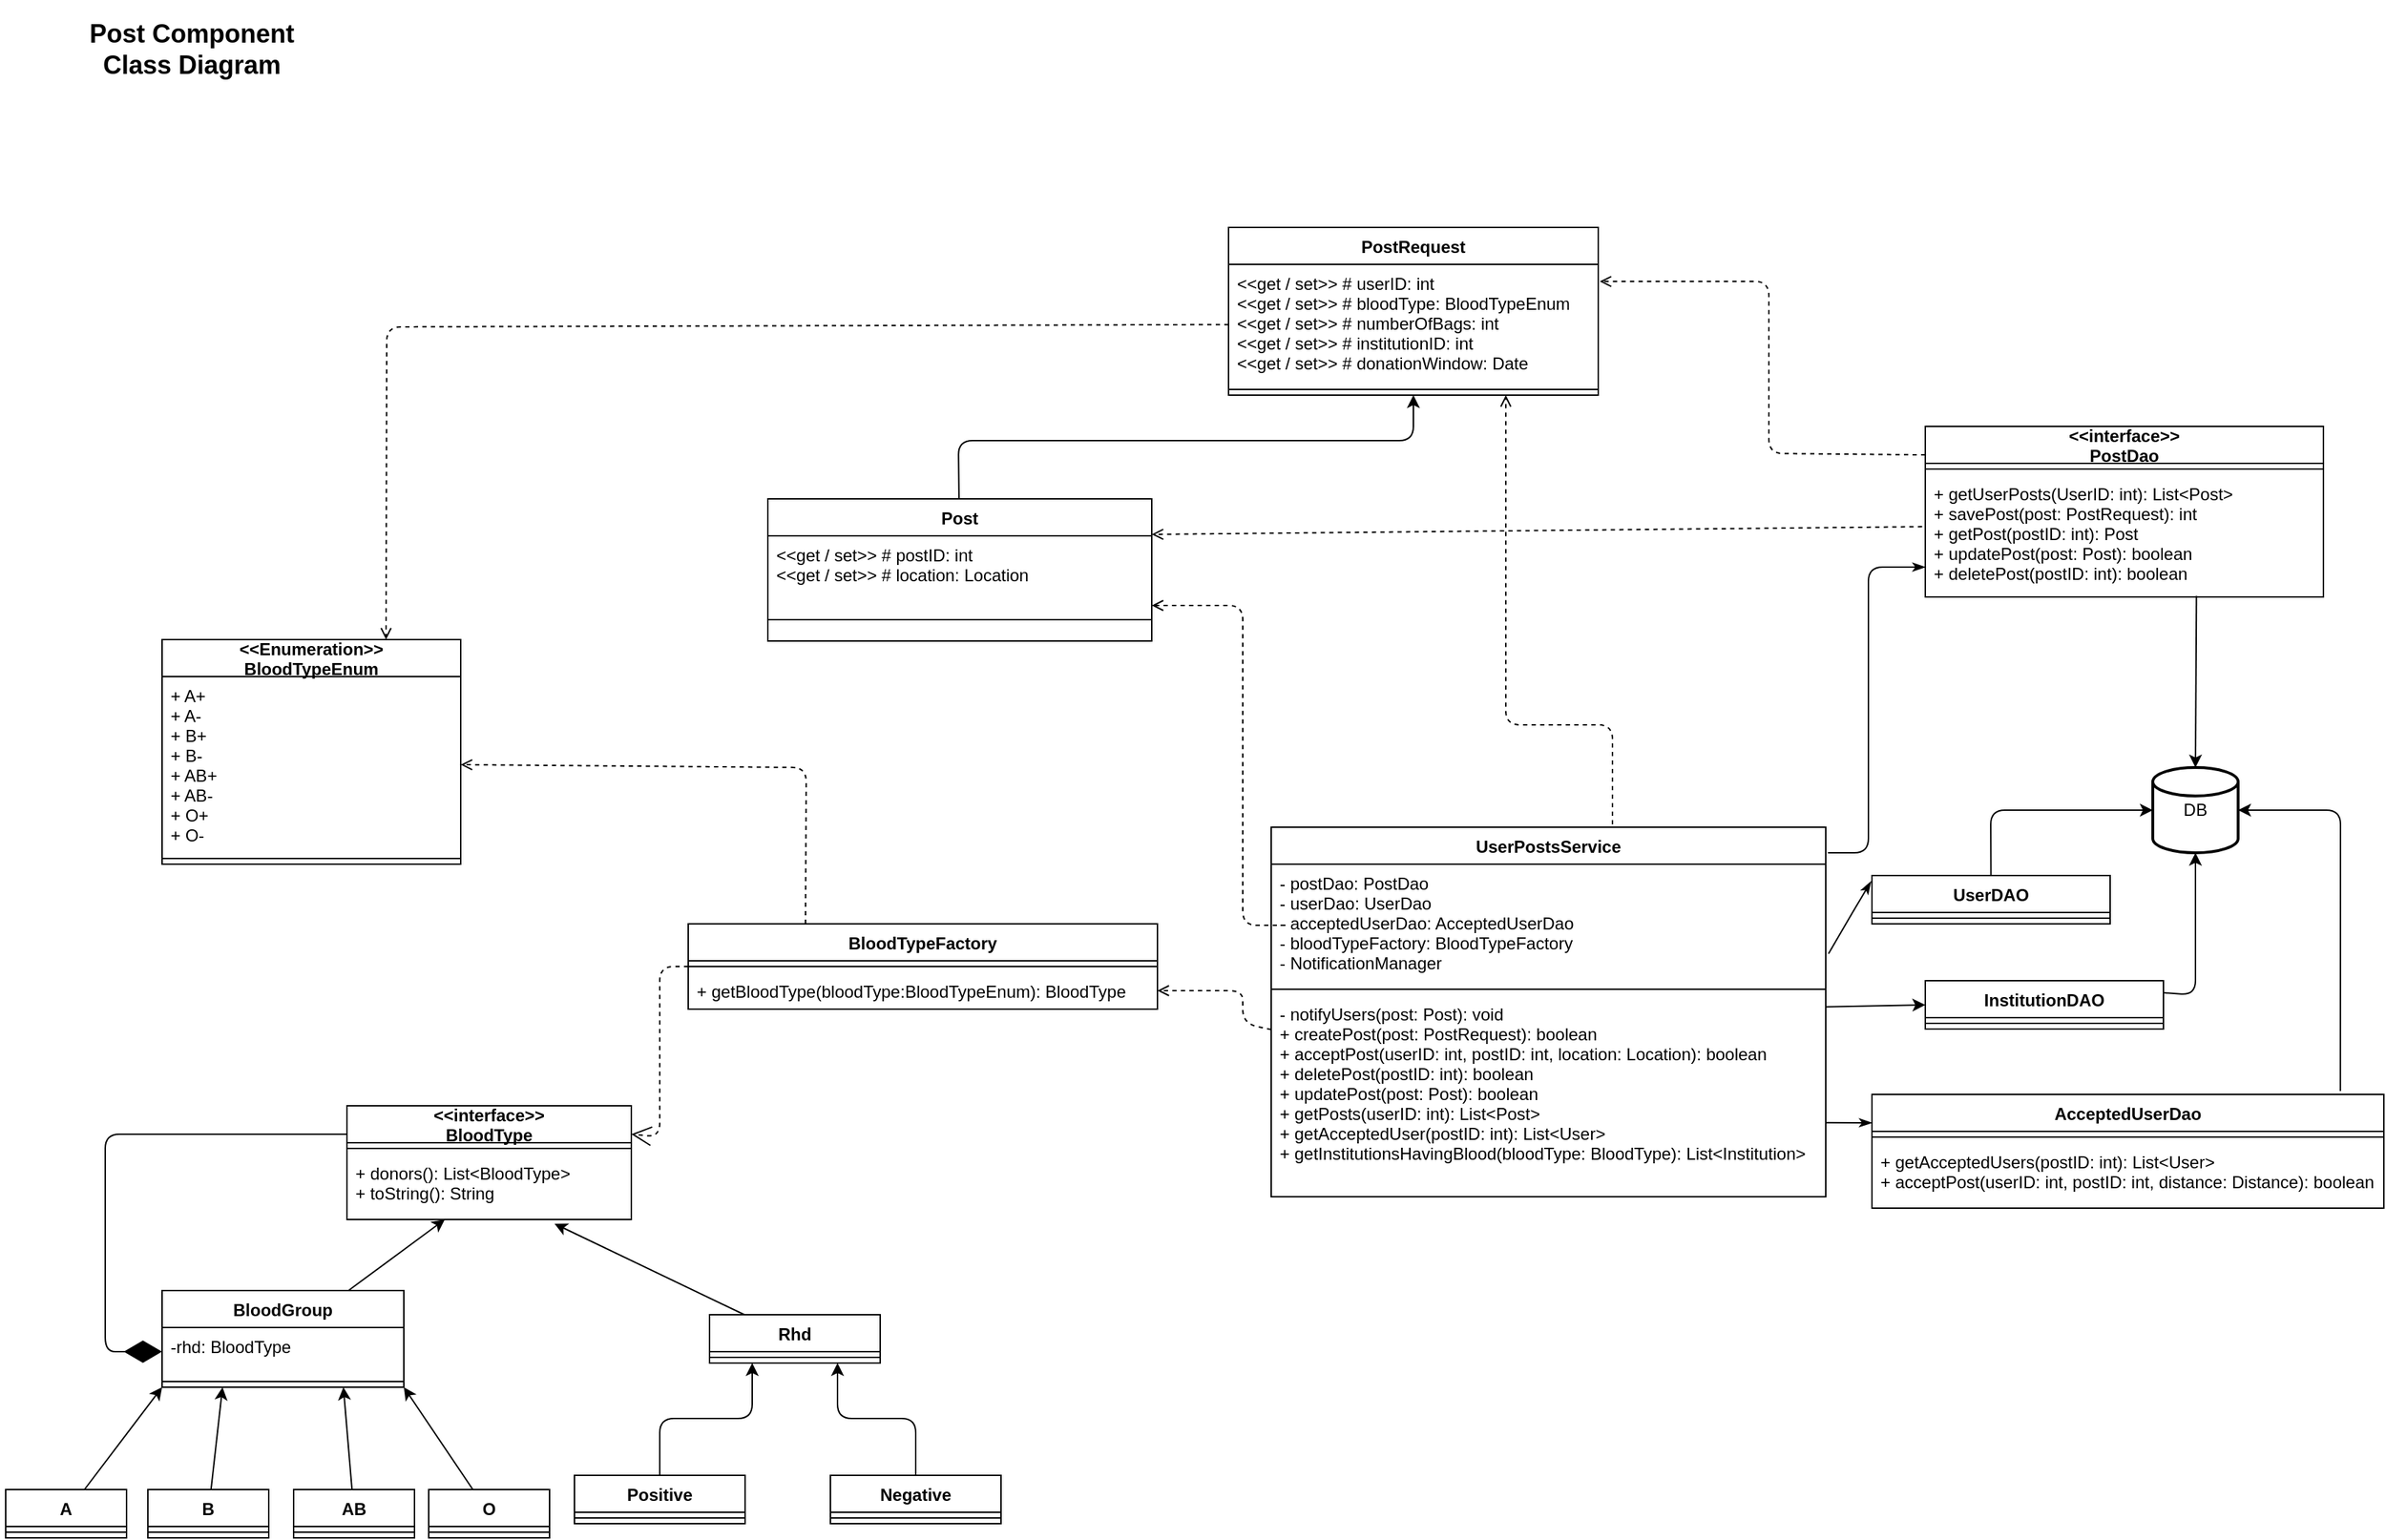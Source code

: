 <mxfile version="20.5.2" type="device" pages="4"><diagram id="YzshZKkdPJh5mOU0GniY" name="class diagram"><mxGraphModel dx="6325" dy="1323" grid="1" gridSize="10" guides="1" tooltips="1" connect="1" arrows="1" fold="1" page="1" pageScale="1" pageWidth="1800" pageHeight="1200" math="0" shadow="0"><root><mxCell id="0"/><mxCell id="1" parent="0"/><mxCell id="4P4HIAVMR26VgPGGSSPR-48" style="edgeStyle=none;html=1;entryX=0.5;entryY=1;entryDx=0;entryDy=0;" parent="1" source="6" target="VTbmJUqkrU6ptIAUEQOq-47" edge="1"><mxGeometry relative="1" as="geometry"><Array as="points"><mxPoint x="-2866" y="340"/><mxPoint x="-2546" y="340"/></Array></mxGeometry></mxCell><mxCell id="6" value="Post" style="swimlane;fontStyle=1;align=center;verticalAlign=top;childLayout=stackLayout;horizontal=1;startSize=26;horizontalStack=0;resizeParent=1;resizeParentMax=0;resizeLast=0;collapsible=1;marginBottom=0;" parent="1" vertex="1"><mxGeometry x="-3000" y="381" width="270" height="100" as="geometry"/></mxCell><mxCell id="7" value="&lt;&lt;get / set&gt;&gt; # postID: int&#10;&lt;&lt;get / set&gt;&gt; # location: Location" style="text;strokeColor=none;fillColor=none;align=left;verticalAlign=top;spacingLeft=4;spacingRight=4;overflow=hidden;rotatable=0;points=[[0,0.5],[1,0.5]];portConstraint=eastwest;" parent="6" vertex="1"><mxGeometry y="26" width="270" height="44" as="geometry"/></mxCell><mxCell id="8" value="" style="line;strokeWidth=1;fillColor=none;align=left;verticalAlign=middle;spacingTop=-1;spacingLeft=3;spacingRight=3;rotatable=0;labelPosition=right;points=[];portConstraint=eastwest;" parent="6" vertex="1"><mxGeometry y="70" width="270" height="30" as="geometry"/></mxCell><mxCell id="_RkXniNe7Spthp0SDrNS-48" style="edgeStyle=none;html=1;endArrow=classicThin;endFill=1;exitX=1.004;exitY=0.069;exitDx=0;exitDy=0;exitPerimeter=0;" parent="1" source="14" edge="1"><mxGeometry relative="1" as="geometry"><mxPoint x="-2336" y="660" as="sourcePoint"/><Array as="points"><mxPoint x="-2226" y="630"/><mxPoint x="-2226" y="429"/></Array><mxPoint x="-2186" y="429" as="targetPoint"/></mxGeometry></mxCell><mxCell id="_RkXniNe7Spthp0SDrNS-49" style="edgeStyle=none;html=1;entryX=0;entryY=0.25;entryDx=0;entryDy=0;endArrow=classicThin;endFill=1;exitX=1;exitY=0.633;exitDx=0;exitDy=0;exitPerimeter=0;" parent="1" source="17" target="T8G7mFQ1rLpnsy5CSZ3P-46" edge="1"><mxGeometry relative="1" as="geometry"/></mxCell><mxCell id="_RkXniNe7Spthp0SDrNS-53" style="edgeStyle=none;html=1;dashed=1;endArrow=open;endFill=0;entryX=0.75;entryY=1;entryDx=0;entryDy=0;" parent="1" target="VTbmJUqkrU6ptIAUEQOq-47" edge="1"><mxGeometry relative="1" as="geometry"><mxPoint x="-2426" y="460" as="targetPoint"/><mxPoint x="-2406" y="610" as="sourcePoint"/><Array as="points"><mxPoint x="-2406" y="540"/><mxPoint x="-2481" y="540"/></Array></mxGeometry></mxCell><mxCell id="5zEfR0Y2BdsrC9ofQ9wB-52" style="edgeStyle=none;html=1;entryX=0;entryY=0.5;entryDx=0;entryDy=0;" parent="1" source="14" target="5zEfR0Y2BdsrC9ofQ9wB-50" edge="1"><mxGeometry relative="1" as="geometry"/></mxCell><mxCell id="14" value="UserPostsService" style="swimlane;fontStyle=1;align=center;verticalAlign=top;childLayout=stackLayout;horizontal=1;startSize=26;horizontalStack=0;resizeParent=1;resizeParentMax=0;resizeLast=0;collapsible=1;marginBottom=0;" parent="1" vertex="1"><mxGeometry x="-2646" y="612" width="390" height="260" as="geometry"/></mxCell><mxCell id="15" value="- postDao: PostDao&#10;- userDao: UserDao&#10;- acceptedUserDao: AcceptedUserDao&#10;- bloodTypeFactory: BloodTypeFactory&#10;- NotificationManager" style="text;strokeColor=none;fillColor=none;align=left;verticalAlign=top;spacingLeft=4;spacingRight=4;overflow=hidden;rotatable=0;points=[[0,0.5],[1,0.5]];portConstraint=eastwest;" parent="14" vertex="1"><mxGeometry y="26" width="390" height="84" as="geometry"/></mxCell><mxCell id="16" value="" style="line;strokeWidth=1;fillColor=none;align=left;verticalAlign=middle;spacingTop=-1;spacingLeft=3;spacingRight=3;rotatable=0;labelPosition=right;points=[];portConstraint=eastwest;" parent="14" vertex="1"><mxGeometry y="110" width="390" height="8" as="geometry"/></mxCell><mxCell id="17" value="- notifyUsers(post: Post): void&#10;+ createPost(post: PostRequest): boolean&#10;+ acceptPost(userID: int, postID: int, location: Location): boolean&#10;+ deletePost(postID: int): boolean&#10;+ updatePost(post: Post): boolean&#10;+ getPosts(userID: int): List&lt;Post&gt;&#10;+ getAcceptedUser(postID: int): List&lt;User&gt;&#10;+ getInstitutionsHavingBlood(bloodType: BloodType): List&lt;Institution&gt;" style="text;strokeColor=none;fillColor=none;align=left;verticalAlign=top;spacingLeft=4;spacingRight=4;overflow=hidden;rotatable=0;points=[[0,0.5],[1,0.5]];portConstraint=eastwest;" parent="14" vertex="1"><mxGeometry y="118" width="390" height="142" as="geometry"/></mxCell><mxCell id="_RkXniNe7Spthp0SDrNS-51" style="edgeStyle=none;html=1;exitX=0;exitY=0.167;exitDx=0;exitDy=0;entryX=1.004;entryY=0.143;entryDx=0;entryDy=0;endArrow=open;endFill=0;dashed=1;exitPerimeter=0;entryPerimeter=0;" parent="1" source="36" target="VTbmJUqkrU6ptIAUEQOq-48" edge="1"><mxGeometry relative="1" as="geometry"><Array as="points"><mxPoint x="-2296" y="349"/><mxPoint x="-2296" y="228"/></Array></mxGeometry></mxCell><mxCell id="36" value="&lt;&lt;interface&gt;&gt;&#10;PostDao" style="swimlane;fontStyle=1;align=center;verticalAlign=middle;childLayout=stackLayout;horizontal=1;startSize=26;horizontalStack=0;resizeParent=1;resizeParentMax=0;resizeLast=0;collapsible=1;marginBottom=0;" parent="1" vertex="1"><mxGeometry x="-2186" y="330" width="280" height="120" as="geometry"/></mxCell><mxCell id="38" value="" style="line;strokeWidth=1;fillColor=none;align=left;verticalAlign=middle;spacingTop=-1;spacingLeft=3;spacingRight=3;rotatable=0;labelPosition=right;points=[];portConstraint=eastwest;" parent="36" vertex="1"><mxGeometry y="26" width="280" height="8" as="geometry"/></mxCell><mxCell id="39" value="+ getUserPosts(UserID: int): List&lt;Post&gt;&#10;+ savePost(post: PostRequest): int&#10;+ getPost(postID: int): Post&#10;+ updatePost(post: Post): boolean&#10;+ deletePost(postID: int): boolean" style="text;strokeColor=none;fillColor=none;align=left;verticalAlign=top;spacingLeft=4;spacingRight=4;overflow=hidden;rotatable=0;points=[[0,0.5],[1,0.5]];portConstraint=eastwest;" parent="36" vertex="1"><mxGeometry y="34" width="280" height="86" as="geometry"/></mxCell><mxCell id="5zEfR0Y2BdsrC9ofQ9wB-47" style="edgeStyle=none;html=1;entryX=0;entryY=0.5;entryDx=0;entryDy=0;entryPerimeter=0;" parent="1" source="40" target="5zEfR0Y2BdsrC9ofQ9wB-46" edge="1"><mxGeometry relative="1" as="geometry"><Array as="points"><mxPoint x="-2140" y="600"/></Array></mxGeometry></mxCell><mxCell id="40" value="UserDAO" style="swimlane;fontStyle=1;align=center;verticalAlign=top;childLayout=stackLayout;horizontal=1;startSize=26;horizontalStack=0;resizeParent=1;resizeParentMax=0;resizeLast=0;collapsible=1;marginBottom=0;" parent="1" vertex="1"><mxGeometry x="-2223.5" y="646" width="167.5" height="34" as="geometry"/></mxCell><mxCell id="42" value="" style="line;strokeWidth=1;fillColor=none;align=left;verticalAlign=middle;spacingTop=-1;spacingLeft=3;spacingRight=3;rotatable=0;labelPosition=right;points=[];portConstraint=eastwest;" parent="40" vertex="1"><mxGeometry y="26" width="167.5" height="8" as="geometry"/></mxCell><mxCell id="4P4HIAVMR26VgPGGSSPR-78" style="edgeStyle=none;html=1;" parent="1" source="44" target="4P4HIAVMR26VgPGGSSPR-85" edge="1"><mxGeometry relative="1" as="geometry"><mxPoint x="-3267.56" y="900.004" as="targetPoint"/></mxGeometry></mxCell><mxCell id="44" value="BloodGroup" style="swimlane;fontStyle=1;align=center;verticalAlign=top;childLayout=stackLayout;horizontal=1;startSize=26;horizontalStack=0;resizeParent=1;resizeParentMax=0;resizeLast=0;collapsible=1;marginBottom=0;" parent="1" vertex="1"><mxGeometry x="-3426" y="938" width="170" height="68" as="geometry"/></mxCell><mxCell id="45" value="-rhd: BloodType" style="text;strokeColor=none;fillColor=none;align=left;verticalAlign=top;spacingLeft=4;spacingRight=4;overflow=hidden;rotatable=0;points=[[0,0.5],[1,0.5]];portConstraint=eastwest;" parent="44" vertex="1"><mxGeometry y="26" width="170" height="34" as="geometry"/></mxCell><mxCell id="46" value="" style="line;strokeWidth=1;fillColor=none;align=left;verticalAlign=middle;spacingTop=-1;spacingLeft=3;spacingRight=3;rotatable=0;labelPosition=right;points=[];portConstraint=eastwest;" parent="44" vertex="1"><mxGeometry y="60" width="170" height="8" as="geometry"/></mxCell><mxCell id="VTbmJUqkrU6ptIAUEQOq-47" value="PostRequest" style="swimlane;fontStyle=1;align=center;verticalAlign=top;childLayout=stackLayout;horizontal=1;startSize=26;horizontalStack=0;resizeParent=1;resizeParentMax=0;resizeLast=0;collapsible=1;marginBottom=0;" parent="1" vertex="1"><mxGeometry x="-2676" y="190" width="260" height="118" as="geometry"/></mxCell><mxCell id="VTbmJUqkrU6ptIAUEQOq-48" value="&lt;&lt;get / set&gt;&gt; # userID: int&#10;&lt;&lt;get / set&gt;&gt; # bloodType: BloodTypeEnum&#10;&lt;&lt;get / set&gt;&gt; # numberOfBags: int&#10;&lt;&lt;get / set&gt;&gt; # institutionID: int&#10;&lt;&lt;get / set&gt;&gt; # donationWindow: Date" style="text;strokeColor=none;fillColor=none;align=left;verticalAlign=top;spacingLeft=4;spacingRight=4;overflow=hidden;rotatable=0;points=[[0,0.5],[1,0.5]];portConstraint=eastwest;" parent="VTbmJUqkrU6ptIAUEQOq-47" vertex="1"><mxGeometry y="26" width="260" height="84" as="geometry"/></mxCell><mxCell id="VTbmJUqkrU6ptIAUEQOq-49" value="" style="line;strokeWidth=1;fillColor=none;align=left;verticalAlign=middle;spacingTop=-1;spacingLeft=3;spacingRight=3;rotatable=0;labelPosition=right;points=[];portConstraint=eastwest;" parent="VTbmJUqkrU6ptIAUEQOq-47" vertex="1"><mxGeometry y="110" width="260" height="8" as="geometry"/></mxCell><mxCell id="4P4HIAVMR26VgPGGSSPR-79" style="edgeStyle=none;html=1;entryX=0.73;entryY=1.065;entryDx=0;entryDy=0;entryPerimeter=0;" parent="1" source="4P4HIAVMR26VgPGGSSPR-49" target="4P4HIAVMR26VgPGGSSPR-85" edge="1"><mxGeometry relative="1" as="geometry"><mxPoint x="-3150.52" y="898.99" as="targetPoint"/></mxGeometry></mxCell><mxCell id="4P4HIAVMR26VgPGGSSPR-49" value="Rhd" style="swimlane;fontStyle=1;align=center;verticalAlign=top;childLayout=stackLayout;horizontal=1;startSize=26;horizontalStack=0;resizeParent=1;resizeParentMax=0;resizeLast=0;collapsible=1;marginBottom=0;" parent="1" vertex="1"><mxGeometry x="-3041" y="955" width="120" height="34" as="geometry"/></mxCell><mxCell id="4P4HIAVMR26VgPGGSSPR-51" value="" style="line;strokeWidth=1;fillColor=none;align=left;verticalAlign=middle;spacingTop=-1;spacingLeft=3;spacingRight=3;rotatable=0;labelPosition=right;points=[];portConstraint=eastwest;" parent="4P4HIAVMR26VgPGGSSPR-49" vertex="1"><mxGeometry y="26" width="120" height="8" as="geometry"/></mxCell><mxCell id="4P4HIAVMR26VgPGGSSPR-73" style="edgeStyle=none;html=1;entryX=0;entryY=1;entryDx=0;entryDy=0;" parent="1" source="4P4HIAVMR26VgPGGSSPR-57" target="44" edge="1"><mxGeometry relative="1" as="geometry"/></mxCell><mxCell id="4P4HIAVMR26VgPGGSSPR-57" value="A" style="swimlane;fontStyle=1;align=center;verticalAlign=top;childLayout=stackLayout;horizontal=1;startSize=26;horizontalStack=0;resizeParent=1;resizeParentMax=0;resizeLast=0;collapsible=1;marginBottom=0;" parent="1" vertex="1"><mxGeometry x="-3536" y="1078" width="85" height="34" as="geometry"/></mxCell><mxCell id="4P4HIAVMR26VgPGGSSPR-59" value="" style="line;strokeWidth=1;fillColor=none;align=left;verticalAlign=middle;spacingTop=-1;spacingLeft=3;spacingRight=3;rotatable=0;labelPosition=right;points=[];portConstraint=eastwest;" parent="4P4HIAVMR26VgPGGSSPR-57" vertex="1"><mxGeometry y="26" width="85" height="8" as="geometry"/></mxCell><mxCell id="4P4HIAVMR26VgPGGSSPR-74" style="edgeStyle=none;html=1;entryX=0.25;entryY=1;entryDx=0;entryDy=0;" parent="1" source="4P4HIAVMR26VgPGGSSPR-61" target="44" edge="1"><mxGeometry relative="1" as="geometry"/></mxCell><mxCell id="4P4HIAVMR26VgPGGSSPR-61" value="B" style="swimlane;fontStyle=1;align=center;verticalAlign=top;childLayout=stackLayout;horizontal=1;startSize=26;horizontalStack=0;resizeParent=1;resizeParentMax=0;resizeLast=0;collapsible=1;marginBottom=0;" parent="1" vertex="1"><mxGeometry x="-3436" y="1078" width="85" height="34" as="geometry"/></mxCell><mxCell id="4P4HIAVMR26VgPGGSSPR-62" value="" style="line;strokeWidth=1;fillColor=none;align=left;verticalAlign=middle;spacingTop=-1;spacingLeft=3;spacingRight=3;rotatable=0;labelPosition=right;points=[];portConstraint=eastwest;" parent="4P4HIAVMR26VgPGGSSPR-61" vertex="1"><mxGeometry y="26" width="85" height="8" as="geometry"/></mxCell><mxCell id="4P4HIAVMR26VgPGGSSPR-75" style="edgeStyle=none;html=1;entryX=0.75;entryY=1;entryDx=0;entryDy=0;" parent="1" source="4P4HIAVMR26VgPGGSSPR-63" target="44" edge="1"><mxGeometry relative="1" as="geometry"/></mxCell><mxCell id="4P4HIAVMR26VgPGGSSPR-63" value="AB" style="swimlane;fontStyle=1;align=center;verticalAlign=top;childLayout=stackLayout;horizontal=1;startSize=26;horizontalStack=0;resizeParent=1;resizeParentMax=0;resizeLast=0;collapsible=1;marginBottom=0;" parent="1" vertex="1"><mxGeometry x="-3333.5" y="1078" width="85" height="34" as="geometry"/></mxCell><mxCell id="4P4HIAVMR26VgPGGSSPR-64" value="" style="line;strokeWidth=1;fillColor=none;align=left;verticalAlign=middle;spacingTop=-1;spacingLeft=3;spacingRight=3;rotatable=0;labelPosition=right;points=[];portConstraint=eastwest;" parent="4P4HIAVMR26VgPGGSSPR-63" vertex="1"><mxGeometry y="26" width="85" height="8" as="geometry"/></mxCell><mxCell id="4P4HIAVMR26VgPGGSSPR-76" style="edgeStyle=none;html=1;entryX=1;entryY=1;entryDx=0;entryDy=0;" parent="1" source="4P4HIAVMR26VgPGGSSPR-65" target="44" edge="1"><mxGeometry relative="1" as="geometry"/></mxCell><mxCell id="4P4HIAVMR26VgPGGSSPR-65" value="O" style="swimlane;fontStyle=1;align=center;verticalAlign=top;childLayout=stackLayout;horizontal=1;startSize=26;horizontalStack=0;resizeParent=1;resizeParentMax=0;resizeLast=0;collapsible=1;marginBottom=0;" parent="1" vertex="1"><mxGeometry x="-3238.5" y="1078" width="85" height="34" as="geometry"/></mxCell><mxCell id="4P4HIAVMR26VgPGGSSPR-66" value="" style="line;strokeWidth=1;fillColor=none;align=left;verticalAlign=middle;spacingTop=-1;spacingLeft=3;spacingRight=3;rotatable=0;labelPosition=right;points=[];portConstraint=eastwest;" parent="4P4HIAVMR26VgPGGSSPR-65" vertex="1"><mxGeometry y="26" width="85" height="8" as="geometry"/></mxCell><mxCell id="4P4HIAVMR26VgPGGSSPR-71" style="edgeStyle=none;html=1;entryX=0.25;entryY=1;entryDx=0;entryDy=0;" parent="1" source="4P4HIAVMR26VgPGGSSPR-67" target="4P4HIAVMR26VgPGGSSPR-49" edge="1"><mxGeometry relative="1" as="geometry"><Array as="points"><mxPoint x="-3076" y="1028"/><mxPoint x="-3011" y="1028"/></Array></mxGeometry></mxCell><mxCell id="4P4HIAVMR26VgPGGSSPR-67" value="Positive" style="swimlane;fontStyle=1;align=center;verticalAlign=top;childLayout=stackLayout;horizontal=1;startSize=26;horizontalStack=0;resizeParent=1;resizeParentMax=0;resizeLast=0;collapsible=1;marginBottom=0;" parent="1" vertex="1"><mxGeometry x="-3136" y="1068" width="120" height="34" as="geometry"/></mxCell><mxCell id="4P4HIAVMR26VgPGGSSPR-68" value="" style="line;strokeWidth=1;fillColor=none;align=left;verticalAlign=middle;spacingTop=-1;spacingLeft=3;spacingRight=3;rotatable=0;labelPosition=right;points=[];portConstraint=eastwest;" parent="4P4HIAVMR26VgPGGSSPR-67" vertex="1"><mxGeometry y="26" width="120" height="8" as="geometry"/></mxCell><mxCell id="4P4HIAVMR26VgPGGSSPR-72" style="edgeStyle=none;html=1;entryX=0.75;entryY=1;entryDx=0;entryDy=0;" parent="1" source="4P4HIAVMR26VgPGGSSPR-69" target="4P4HIAVMR26VgPGGSSPR-49" edge="1"><mxGeometry relative="1" as="geometry"><Array as="points"><mxPoint x="-2896" y="1028"/><mxPoint x="-2951" y="1028"/></Array></mxGeometry></mxCell><mxCell id="4P4HIAVMR26VgPGGSSPR-69" value="Negative" style="swimlane;fontStyle=1;align=center;verticalAlign=top;childLayout=stackLayout;horizontal=1;startSize=26;horizontalStack=0;resizeParent=1;resizeParentMax=0;resizeLast=0;collapsible=1;marginBottom=0;" parent="1" vertex="1"><mxGeometry x="-2956" y="1068" width="120" height="34" as="geometry"/></mxCell><mxCell id="4P4HIAVMR26VgPGGSSPR-70" value="" style="line;strokeWidth=1;fillColor=none;align=left;verticalAlign=middle;spacingTop=-1;spacingLeft=3;spacingRight=3;rotatable=0;labelPosition=right;points=[];portConstraint=eastwest;" parent="4P4HIAVMR26VgPGGSSPR-69" vertex="1"><mxGeometry y="26" width="120" height="8" as="geometry"/></mxCell><mxCell id="4P4HIAVMR26VgPGGSSPR-82" value="&lt;&lt;interface&gt;&gt;&#10;BloodType" style="swimlane;fontStyle=1;align=center;verticalAlign=middle;childLayout=stackLayout;horizontal=1;startSize=26;horizontalStack=0;resizeParent=1;resizeParentMax=0;resizeLast=0;collapsible=1;marginBottom=0;" parent="1" vertex="1"><mxGeometry x="-3296" y="808" width="200" height="80" as="geometry"/></mxCell><mxCell id="4P4HIAVMR26VgPGGSSPR-84" value="" style="line;strokeWidth=1;fillColor=none;align=left;verticalAlign=middle;spacingTop=-1;spacingLeft=3;spacingRight=3;rotatable=0;labelPosition=right;points=[];portConstraint=eastwest;" parent="4P4HIAVMR26VgPGGSSPR-82" vertex="1"><mxGeometry y="26" width="200" height="8" as="geometry"/></mxCell><mxCell id="4P4HIAVMR26VgPGGSSPR-85" value="+ donors(): List&lt;BloodType&gt;&#10;+ toString(): String" style="text;strokeColor=none;fillColor=none;align=left;verticalAlign=top;spacingLeft=4;spacingRight=4;overflow=hidden;rotatable=0;points=[[0,0.5],[1,0.5]];portConstraint=eastwest;" parent="4P4HIAVMR26VgPGGSSPR-82" vertex="1"><mxGeometry y="34" width="200" height="46" as="geometry"/></mxCell><mxCell id="4P4HIAVMR26VgPGGSSPR-86" value="" style="endArrow=diamondThin;endFill=1;endSize=24;html=1;exitX=0;exitY=0.25;exitDx=0;exitDy=0;entryX=0;entryY=0.5;entryDx=0;entryDy=0;" parent="1" source="4P4HIAVMR26VgPGGSSPR-82" target="45" edge="1"><mxGeometry width="160" relative="1" as="geometry"><mxPoint x="-3646" y="978" as="sourcePoint"/><mxPoint x="-3486" y="978" as="targetPoint"/><Array as="points"><mxPoint x="-3466" y="828"/><mxPoint x="-3466" y="981"/></Array></mxGeometry></mxCell><mxCell id="_RkXniNe7Spthp0SDrNS-59" style="edgeStyle=none;html=1;exitX=0.25;exitY=0;exitDx=0;exitDy=0;entryX=1;entryY=0.5;entryDx=0;entryDy=0;dashed=1;endArrow=open;endFill=0;" parent="1" source="4P4HIAVMR26VgPGGSSPR-87" target="4P4HIAVMR26VgPGGSSPR-93" edge="1"><mxGeometry relative="1" as="geometry"><Array as="points"><mxPoint x="-2973" y="570"/></Array></mxGeometry></mxCell><mxCell id="4P4HIAVMR26VgPGGSSPR-87" value="BloodTypeFactory&#10;" style="swimlane;fontStyle=1;align=center;verticalAlign=top;childLayout=stackLayout;horizontal=1;startSize=26;horizontalStack=0;resizeParent=1;resizeParentMax=0;resizeLast=0;collapsible=1;marginBottom=0;" parent="1" vertex="1"><mxGeometry x="-3056" y="680" width="330" height="60" as="geometry"/></mxCell><mxCell id="4P4HIAVMR26VgPGGSSPR-89" value="" style="line;strokeWidth=1;fillColor=none;align=left;verticalAlign=middle;spacingTop=-1;spacingLeft=3;spacingRight=3;rotatable=0;labelPosition=right;points=[];portConstraint=eastwest;" parent="4P4HIAVMR26VgPGGSSPR-87" vertex="1"><mxGeometry y="26" width="330" height="8" as="geometry"/></mxCell><mxCell id="4P4HIAVMR26VgPGGSSPR-90" value="+ getBloodType(bloodType:BloodTypeEnum): BloodType" style="text;strokeColor=none;fillColor=none;align=left;verticalAlign=top;spacingLeft=4;spacingRight=4;overflow=hidden;rotatable=0;points=[[0,0.5],[1,0.5]];portConstraint=eastwest;" parent="4P4HIAVMR26VgPGGSSPR-87" vertex="1"><mxGeometry y="34" width="330" height="26" as="geometry"/></mxCell><mxCell id="4P4HIAVMR26VgPGGSSPR-92" value="&lt;&lt;Enumeration&gt;&gt;&#10;BloodTypeEnum" style="swimlane;fontStyle=1;align=center;verticalAlign=middle;childLayout=stackLayout;horizontal=1;startSize=26;horizontalStack=0;resizeParent=1;resizeParentMax=0;resizeLast=0;collapsible=1;marginBottom=0;" parent="1" vertex="1"><mxGeometry x="-3426" y="480" width="210" height="158" as="geometry"/></mxCell><mxCell id="4P4HIAVMR26VgPGGSSPR-93" value="+ A+&#10;+ A-&#10;+ B+&#10;+ B-&#10;+ AB+&#10;+ AB-&#10;+ O+&#10;+ O-" style="text;strokeColor=none;fillColor=none;align=left;verticalAlign=top;spacingLeft=4;spacingRight=4;overflow=hidden;rotatable=0;points=[[0,0.5],[1,0.5]];portConstraint=eastwest;" parent="4P4HIAVMR26VgPGGSSPR-92" vertex="1"><mxGeometry y="26" width="210" height="124" as="geometry"/></mxCell><mxCell id="4P4HIAVMR26VgPGGSSPR-94" value="" style="line;strokeWidth=1;fillColor=none;align=left;verticalAlign=middle;spacingTop=-1;spacingLeft=3;spacingRight=3;rotatable=0;labelPosition=right;points=[];portConstraint=eastwest;" parent="4P4HIAVMR26VgPGGSSPR-92" vertex="1"><mxGeometry y="150" width="210" height="8" as="geometry"/></mxCell><mxCell id="4P4HIAVMR26VgPGGSSPR-97" value="" style="endArrow=open;endSize=12;dashed=1;html=1;exitX=0;exitY=0.5;exitDx=0;exitDy=0;entryX=1;entryY=0.25;entryDx=0;entryDy=0;" parent="1" source="4P4HIAVMR26VgPGGSSPR-87" target="4P4HIAVMR26VgPGGSSPR-82" edge="1"><mxGeometry width="160" relative="1" as="geometry"><mxPoint x="-2946" y="780" as="sourcePoint"/><mxPoint x="-3126" y="790" as="targetPoint"/><Array as="points"><mxPoint x="-3076" y="710"/><mxPoint x="-3076" y="830"/></Array></mxGeometry></mxCell><mxCell id="5zEfR0Y2BdsrC9ofQ9wB-48" style="edgeStyle=none;html=1;entryX=1;entryY=0.5;entryDx=0;entryDy=0;entryPerimeter=0;exitX=0.915;exitY=-0.03;exitDx=0;exitDy=0;exitPerimeter=0;" parent="1" source="T8G7mFQ1rLpnsy5CSZ3P-46" target="5zEfR0Y2BdsrC9ofQ9wB-46" edge="1"><mxGeometry relative="1" as="geometry"><Array as="points"><mxPoint x="-1894" y="600"/></Array></mxGeometry></mxCell><mxCell id="T8G7mFQ1rLpnsy5CSZ3P-46" value="AcceptedUserDao" style="swimlane;fontStyle=1;align=center;verticalAlign=top;childLayout=stackLayout;horizontal=1;startSize=26;horizontalStack=0;resizeParent=1;resizeParentMax=0;resizeLast=0;collapsible=1;marginBottom=0;" parent="1" vertex="1"><mxGeometry x="-2223.5" y="800" width="360" height="80" as="geometry"/></mxCell><mxCell id="T8G7mFQ1rLpnsy5CSZ3P-48" value="" style="line;strokeWidth=1;fillColor=none;align=left;verticalAlign=middle;spacingTop=-1;spacingLeft=3;spacingRight=3;rotatable=0;labelPosition=right;points=[];portConstraint=eastwest;" parent="T8G7mFQ1rLpnsy5CSZ3P-46" vertex="1"><mxGeometry y="26" width="360" height="8" as="geometry"/></mxCell><mxCell id="T8G7mFQ1rLpnsy5CSZ3P-49" value="+ getAcceptedUsers(postID: int): List&lt;User&gt;&#10;+ acceptPost(userID: int, postID: int, distance: Distance): boolean" style="text;strokeColor=none;fillColor=none;align=left;verticalAlign=top;spacingLeft=4;spacingRight=4;overflow=hidden;rotatable=0;points=[[0,0.5],[1,0.5]];portConstraint=eastwest;" parent="T8G7mFQ1rLpnsy5CSZ3P-46" vertex="1"><mxGeometry y="34" width="360" height="46" as="geometry"/></mxCell><mxCell id="_RkXniNe7Spthp0SDrNS-47" style="edgeStyle=none;html=1;entryX=-0.004;entryY=0.123;entryDx=0;entryDy=0;endArrow=classicThin;endFill=1;exitX=1.005;exitY=0.75;exitDx=0;exitDy=0;exitPerimeter=0;entryPerimeter=0;" parent="1" source="15" target="40" edge="1"><mxGeometry relative="1" as="geometry"><Array as="points"><mxPoint x="-2236" y="670"/></Array></mxGeometry></mxCell><mxCell id="_RkXniNe7Spthp0SDrNS-52" style="edgeStyle=none;html=1;exitX=-0.008;exitY=0.425;exitDx=0;exitDy=0;entryX=1;entryY=0.25;entryDx=0;entryDy=0;dashed=1;endArrow=open;endFill=0;exitPerimeter=0;" parent="1" source="39" target="6" edge="1"><mxGeometry relative="1" as="geometry"><Array as="points"/></mxGeometry></mxCell><mxCell id="_RkXniNe7Spthp0SDrNS-56" style="edgeStyle=none;html=1;entryX=1;entryY=0.75;entryDx=0;entryDy=0;dashed=1;endArrow=open;endFill=0;" parent="1" target="6" edge="1"><mxGeometry relative="1" as="geometry"><mxPoint x="-2636" y="681" as="sourcePoint"/><Array as="points"><mxPoint x="-2666" y="681"/><mxPoint x="-2666" y="456"/></Array></mxGeometry></mxCell><mxCell id="_RkXniNe7Spthp0SDrNS-57" style="edgeStyle=none;html=1;entryX=1;entryY=0.5;entryDx=0;entryDy=0;dashed=1;endArrow=open;endFill=0;exitX=0;exitY=0.172;exitDx=0;exitDy=0;exitPerimeter=0;" parent="1" source="17" target="4P4HIAVMR26VgPGGSSPR-90" edge="1"><mxGeometry relative="1" as="geometry"><mxPoint x="-2606" y="750" as="sourcePoint"/><Array as="points"><mxPoint x="-2666" y="750"/><mxPoint x="-2666" y="727"/></Array></mxGeometry></mxCell><mxCell id="_RkXniNe7Spthp0SDrNS-58" style="edgeStyle=none;html=1;entryX=0.75;entryY=0;entryDx=0;entryDy=0;dashed=1;endArrow=open;endFill=0;" parent="1" source="VTbmJUqkrU6ptIAUEQOq-48" target="4P4HIAVMR26VgPGGSSPR-92" edge="1"><mxGeometry relative="1" as="geometry"><Array as="points"><mxPoint x="-3268" y="260"/></Array></mxGeometry></mxCell><mxCell id="5zEfR0Y2BdsrC9ofQ9wB-46" value="DB" style="strokeWidth=2;html=1;shape=mxgraph.flowchart.database;whiteSpace=wrap;" parent="1" vertex="1"><mxGeometry x="-2026" y="570" width="60" height="60" as="geometry"/></mxCell><mxCell id="5zEfR0Y2BdsrC9ofQ9wB-49" style="edgeStyle=none;html=1;entryX=0.5;entryY=0;entryDx=0;entryDy=0;entryPerimeter=0;exitX=0.681;exitY=0.991;exitDx=0;exitDy=0;exitPerimeter=0;" parent="1" source="39" target="5zEfR0Y2BdsrC9ofQ9wB-46" edge="1"><mxGeometry relative="1" as="geometry"/></mxCell><mxCell id="5zEfR0Y2BdsrC9ofQ9wB-53" style="edgeStyle=none;html=1;entryX=0.5;entryY=1;entryDx=0;entryDy=0;entryPerimeter=0;exitX=1;exitY=0.25;exitDx=0;exitDy=0;" parent="1" source="5zEfR0Y2BdsrC9ofQ9wB-50" target="5zEfR0Y2BdsrC9ofQ9wB-46" edge="1"><mxGeometry relative="1" as="geometry"><Array as="points"><mxPoint x="-1996" y="730"/></Array></mxGeometry></mxCell><mxCell id="5zEfR0Y2BdsrC9ofQ9wB-50" value="InstitutionDAO" style="swimlane;fontStyle=1;align=center;verticalAlign=top;childLayout=stackLayout;horizontal=1;startSize=26;horizontalStack=0;resizeParent=1;resizeParentMax=0;resizeLast=0;collapsible=1;marginBottom=0;" parent="1" vertex="1"><mxGeometry x="-2186" y="720" width="167.5" height="34" as="geometry"/></mxCell><mxCell id="5zEfR0Y2BdsrC9ofQ9wB-51" value="" style="line;strokeWidth=1;fillColor=none;align=left;verticalAlign=middle;spacingTop=-1;spacingLeft=3;spacingRight=3;rotatable=0;labelPosition=right;points=[];portConstraint=eastwest;" parent="5zEfR0Y2BdsrC9ofQ9wB-50" vertex="1"><mxGeometry y="26" width="167.5" height="8" as="geometry"/></mxCell><mxCell id="PbQWjwezbTQSQ6yHp-Cj-46" value="Post Component &lt;br style=&quot;font-size: 18px;&quot;&gt;Class Diagram" style="text;html=1;strokeColor=none;fillColor=none;align=center;verticalAlign=middle;whiteSpace=wrap;rounded=0;fontStyle=1;fontSize=18;" vertex="1" parent="1"><mxGeometry x="-3540" y="30" width="270" height="70" as="geometry"/></mxCell></root></mxGraphModel></diagram><diagram id="b1RSwggkwkYrrm1PZzWK" name="Request Sequence"><mxGraphModel dx="1635" dy="794" grid="1" gridSize="10" guides="1" tooltips="1" connect="1" arrows="1" fold="1" page="1" pageScale="1" pageWidth="800" pageHeight="500" math="0" shadow="0"><root><mxCell id="MfV-5iHmpeurxsYXLSGN-0"/><mxCell id="MfV-5iHmpeurxsYXLSGN-1" parent="MfV-5iHmpeurxsYXLSGN-0"/><mxCell id="MfV-5iHmpeurxsYXLSGN-2" value="UserPostService" style="shape=umlLifeline;perimeter=lifelinePerimeter;whiteSpace=wrap;html=1;container=1;collapsible=0;recursiveResize=0;outlineConnect=0;" parent="MfV-5iHmpeurxsYXLSGN-1" vertex="1"><mxGeometry x="105" y="136" width="120" height="300" as="geometry"/></mxCell><mxCell id="MfV-5iHmpeurxsYXLSGN-5" value="" style="html=1;points=[];perimeter=orthogonalPerimeter;" parent="MfV-5iHmpeurxsYXLSGN-2" vertex="1"><mxGeometry x="55" y="50" width="10" height="250" as="geometry"/></mxCell><mxCell id="MfV-5iHmpeurxsYXLSGN-6" value="createPost" style="html=1;verticalAlign=bottom;endArrow=block;" parent="MfV-5iHmpeurxsYXLSGN-2" edge="1"><mxGeometry width="80" relative="1" as="geometry"><mxPoint x="-65" y="70" as="sourcePoint"/><mxPoint x="55" y="70" as="targetPoint"/></mxGeometry></mxCell><mxCell id="MfV-5iHmpeurxsYXLSGN-7" value="PostDao" style="shape=umlLifeline;perimeter=lifelinePerimeter;whiteSpace=wrap;html=1;container=1;collapsible=0;recursiveResize=0;outlineConnect=0;" parent="MfV-5iHmpeurxsYXLSGN-1" vertex="1"><mxGeometry x="295" y="136" width="100" height="300" as="geometry"/></mxCell><mxCell id="MfV-5iHmpeurxsYXLSGN-8" value="" style="html=1;points=[];perimeter=orthogonalPerimeter;" parent="MfV-5iHmpeurxsYXLSGN-7" vertex="1"><mxGeometry x="45" y="80" width="10" height="50" as="geometry"/></mxCell><mxCell id="0YU0CDBCP8vCLH14fca_-0" value="postID" style="html=1;verticalAlign=bottom;endArrow=open;dashed=1;endSize=8;entryX=1.057;entryY=0.316;entryDx=0;entryDy=0;entryPerimeter=0;" parent="MfV-5iHmpeurxsYXLSGN-7" target="MfV-5iHmpeurxsYXLSGN-5" edge="1"><mxGeometry relative="1" as="geometry"><mxPoint x="45" y="130" as="sourcePoint"/><mxPoint x="-35" y="130" as="targetPoint"/></mxGeometry></mxCell><mxCell id="fJJYPeihNM4qF6wZaGMw-2" value="savePost" style="html=1;verticalAlign=bottom;endArrow=block;exitX=1.148;exitY=0.122;exitDx=0;exitDy=0;exitPerimeter=0;entryX=-0.186;entryY=0.006;entryDx=0;entryDy=0;entryPerimeter=0;" parent="MfV-5iHmpeurxsYXLSGN-1" source="MfV-5iHmpeurxsYXLSGN-5" target="MfV-5iHmpeurxsYXLSGN-8" edge="1"><mxGeometry width="80" relative="1" as="geometry"><mxPoint x="175" y="246" as="sourcePoint"/><mxPoint x="315" y="218" as="targetPoint"/></mxGeometry></mxCell><mxCell id="PJYuIrGsHpGuQUDwu3cK-0" value="NotificationModule" style="shape=umlLifeline;perimeter=lifelinePerimeter;whiteSpace=wrap;html=1;container=1;collapsible=0;recursiveResize=0;outlineConnect=0;" parent="MfV-5iHmpeurxsYXLSGN-1" vertex="1"><mxGeometry x="625" y="136" width="100" height="300" as="geometry"/></mxCell><mxCell id="PJYuIrGsHpGuQUDwu3cK-3" value="" style="html=1;points=[];perimeter=orthogonalPerimeter;" parent="PJYuIrGsHpGuQUDwu3cK-0" vertex="1"><mxGeometry x="45" y="240" width="10" height="50" as="geometry"/></mxCell><mxCell id="hH61MWhA_VSDBe5gpd3w-0" value="UserDao" style="shape=umlLifeline;perimeter=lifelinePerimeter;whiteSpace=wrap;html=1;container=1;collapsible=0;recursiveResize=0;outlineConnect=0;" parent="MfV-5iHmpeurxsYXLSGN-1" vertex="1"><mxGeometry x="455" y="136" width="100" height="300" as="geometry"/></mxCell><mxCell id="hH61MWhA_VSDBe5gpd3w-1" value="" style="html=1;points=[];perimeter=orthogonalPerimeter;" parent="hH61MWhA_VSDBe5gpd3w-0" vertex="1"><mxGeometry x="45" y="160" width="10" height="60" as="geometry"/></mxCell><mxCell id="URnAX_L1WPCIOKNcEnCJ-1" value="List&amp;lt;User&amp;gt;" style="html=1;verticalAlign=bottom;endArrow=open;dashed=1;endSize=8;entryX=1.156;entryY=0.68;entryDx=0;entryDy=0;entryPerimeter=0;" parent="hH61MWhA_VSDBe5gpd3w-0" target="MfV-5iHmpeurxsYXLSGN-5" edge="1"><mxGeometry x="0.015" relative="1" as="geometry"><mxPoint x="45" y="220" as="sourcePoint"/><mxPoint x="-280" y="220" as="targetPoint"/><mxPoint as="offset"/></mxGeometry></mxCell><mxCell id="URnAX_L1WPCIOKNcEnCJ-0" value="getUsers" style="html=1;verticalAlign=bottom;endArrow=block;exitX=1.32;exitY=0.44;exitDx=0;exitDy=0;exitPerimeter=0;entryX=-0.12;entryY=0;entryDx=0;entryDy=0;entryPerimeter=0;" parent="MfV-5iHmpeurxsYXLSGN-1" source="MfV-5iHmpeurxsYXLSGN-5" target="hH61MWhA_VSDBe5gpd3w-1" edge="1"><mxGeometry width="80" relative="1" as="geometry"><mxPoint x="335" y="296" as="sourcePoint"/><mxPoint x="415" y="296" as="targetPoint"/></mxGeometry></mxCell><mxCell id="URnAX_L1WPCIOKNcEnCJ-2" value="notifyUsers" style="html=1;verticalAlign=bottom;endArrow=block;exitX=0.989;exitY=0.76;exitDx=0;exitDy=0;exitPerimeter=0;entryX=-0.289;entryY=-0.013;entryDx=0;entryDy=0;entryPerimeter=0;" parent="MfV-5iHmpeurxsYXLSGN-1" source="MfV-5iHmpeurxsYXLSGN-5" target="PJYuIrGsHpGuQUDwu3cK-3" edge="1"><mxGeometry width="80" relative="1" as="geometry"><mxPoint x="175" y="386" as="sourcePoint"/><mxPoint x="605" y="376" as="targetPoint"/></mxGeometry></mxCell><mxCell id="URnAX_L1WPCIOKNcEnCJ-4" value="return" style="html=1;verticalAlign=bottom;endArrow=open;dashed=1;endSize=8;exitX=-0.023;exitY=0.961;exitDx=0;exitDy=0;exitPerimeter=0;entryX=1.042;entryY=0.947;entryDx=0;entryDy=0;entryPerimeter=0;" parent="MfV-5iHmpeurxsYXLSGN-1" source="PJYuIrGsHpGuQUDwu3cK-3" target="MfV-5iHmpeurxsYXLSGN-5" edge="1"><mxGeometry relative="1" as="geometry"><mxPoint x="645" y="426" as="sourcePoint"/><mxPoint x="185" y="424" as="targetPoint"/></mxGeometry></mxCell><mxCell id="y4JnyZ4WZi6MQjFmDJQy-0" value="Post Component &lt;br style=&quot;font-size: 18px;&quot;&gt;Sequence Diagram&lt;br&gt;Request Activity" style="text;html=1;strokeColor=none;fillColor=none;align=center;verticalAlign=middle;whiteSpace=wrap;rounded=0;fontStyle=1;fontSize=18;" vertex="1" parent="MfV-5iHmpeurxsYXLSGN-1"><mxGeometry x="22" y="30" width="188" height="70" as="geometry"/></mxCell></root></mxGraphModel></diagram><diagram id="F693G_O-vgZD0lLMgpmw" name="Accept Request"><mxGraphModel dx="1422" dy="690" grid="1" gridSize="10" guides="1" tooltips="1" connect="1" arrows="1" fold="1" page="1" pageScale="1" pageWidth="583" pageHeight="500" math="0" shadow="0"><root><mxCell id="5aRe64pbaY0VWT0sZtMF-0"/><mxCell id="5aRe64pbaY0VWT0sZtMF-1" parent="5aRe64pbaY0VWT0sZtMF-0"/><mxCell id="5aRe64pbaY0VWT0sZtMF-2" value="UserPostService" style="shape=umlLifeline;perimeter=lifelinePerimeter;whiteSpace=wrap;html=1;container=1;collapsible=0;recursiveResize=0;outlineConnect=0;" parent="5aRe64pbaY0VWT0sZtMF-1" vertex="1"><mxGeometry x="32" y="110" width="150" height="360" as="geometry"/></mxCell><mxCell id="5aRe64pbaY0VWT0sZtMF-3" value="" style="html=1;points=[];perimeter=orthogonalPerimeter;" parent="5aRe64pbaY0VWT0sZtMF-2" vertex="1"><mxGeometry x="70" y="80" width="10" height="280" as="geometry"/></mxCell><mxCell id="5aRe64pbaY0VWT0sZtMF-4" value="acceptPost" style="html=1;verticalAlign=bottom;endArrow=block;entryX=0;entryY=-0.004;entryDx=0;entryDy=0;entryPerimeter=0;" parent="5aRe64pbaY0VWT0sZtMF-2" target="5aRe64pbaY0VWT0sZtMF-3" edge="1"><mxGeometry width="80" relative="1" as="geometry"><mxPoint x="-10" y="79" as="sourcePoint"/><mxPoint x="70" y="60" as="targetPoint"/></mxGeometry></mxCell><mxCell id="URvfQ8ZkYwdlfSDCBXsJ-0" value="" style="html=1;verticalAlign=bottom;endArrow=block;exitX=1.173;exitY=0.463;exitDx=0;exitDy=0;exitPerimeter=0;entryX=1.027;entryY=0.536;entryDx=0;entryDy=0;entryPerimeter=0;" parent="5aRe64pbaY0VWT0sZtMF-2" source="5aRe64pbaY0VWT0sZtMF-3" target="5aRe64pbaY0VWT0sZtMF-3" edge="1"><mxGeometry width="80" relative="1" as="geometry"><mxPoint x="100" y="212.64" as="sourcePoint"/><mxPoint x="82" y="230" as="targetPoint"/><Array as="points"><mxPoint x="150" y="210"/><mxPoint x="150" y="230"/></Array></mxGeometry></mxCell><mxCell id="URvfQ8ZkYwdlfSDCBXsJ-1" value="calculateDistance" style="edgeLabel;html=1;align=center;verticalAlign=middle;resizable=0;points=[];" parent="URvfQ8ZkYwdlfSDCBXsJ-0" connectable="0" vertex="1"><mxGeometry x="0.064" y="1" relative="1" as="geometry"><mxPoint y="-8" as="offset"/></mxGeometry></mxCell><mxCell id="5aRe64pbaY0VWT0sZtMF-5" value="PostDao" style="shape=umlLifeline;perimeter=lifelinePerimeter;whiteSpace=wrap;html=1;container=1;collapsible=0;recursiveResize=0;outlineConnect=0;" parent="5aRe64pbaY0VWT0sZtMF-1" vertex="1"><mxGeometry x="272" y="110" width="120" height="220" as="geometry"/></mxCell><mxCell id="5aRe64pbaY0VWT0sZtMF-6" value="" style="html=1;points=[];perimeter=orthogonalPerimeter;" parent="5aRe64pbaY0VWT0sZtMF-5" vertex="1"><mxGeometry x="55" y="100" width="10" height="80" as="geometry"/></mxCell><mxCell id="zpAIQ9EssZHXPHvRjZEb-0" value="" style="html=1;verticalAlign=bottom;endArrow=block;entryX=-0.042;entryY=-0.003;entryDx=0;entryDy=0;entryPerimeter=0;exitX=1.276;exitY=0.08;exitDx=0;exitDy=0;exitPerimeter=0;" parent="5aRe64pbaY0VWT0sZtMF-1" source="5aRe64pbaY0VWT0sZtMF-3" target="5aRe64pbaY0VWT0sZtMF-6" edge="1"><mxGeometry width="80" relative="1" as="geometry"><mxPoint x="172" y="230" as="sourcePoint"/><mxPoint x="252" y="230" as="targetPoint"/></mxGeometry></mxCell><mxCell id="QtmWaemC5B8b2ixx1ZS_-0" value="getPost" style="edgeLabel;html=1;align=center;verticalAlign=middle;resizable=0;points=[];" parent="zpAIQ9EssZHXPHvRjZEb-0" vertex="1" connectable="0"><mxGeometry x="0.064" y="1" relative="1" as="geometry"><mxPoint y="-8" as="offset"/></mxGeometry></mxCell><mxCell id="QwWjXBO43Ot1RH79AybL-0" value="AcceptedUserDao" style="shape=umlLifeline;perimeter=lifelinePerimeter;whiteSpace=wrap;html=1;container=1;collapsible=0;recursiveResize=0;outlineConnect=0;" parent="5aRe64pbaY0VWT0sZtMF-1" vertex="1"><mxGeometry x="462" y="260" width="100" height="180" as="geometry"/></mxCell><mxCell id="aNszUH50FiPelMnBVUoS-0" value="" style="html=1;points=[];perimeter=orthogonalPerimeter;shadow=0;sketch=0;fillColor=default;" parent="QwWjXBO43Ot1RH79AybL-0" vertex="1"><mxGeometry x="45" y="100" width="10" height="80" as="geometry"/></mxCell><mxCell id="qcxNCdnH0wHf0nTQm0yc-0" value="post" style="html=1;verticalAlign=bottom;endArrow=open;dashed=1;endSize=8;entryX=1.1;entryY=0.359;entryDx=0;entryDy=0;entryPerimeter=0;exitX=0.164;exitY=1.008;exitDx=0;exitDy=0;exitPerimeter=0;" parent="5aRe64pbaY0VWT0sZtMF-1" source="5aRe64pbaY0VWT0sZtMF-6" target="5aRe64pbaY0VWT0sZtMF-3" edge="1"><mxGeometry relative="1" as="geometry"><mxPoint x="302" y="290" as="sourcePoint"/><mxPoint x="222" y="290" as="targetPoint"/></mxGeometry></mxCell><mxCell id="Za1iIjebOB64zA-4jcaT-1" value="" style="html=1;verticalAlign=bottom;endArrow=block;entryX=-0.055;entryY=-0.003;entryDx=0;entryDy=0;entryPerimeter=0;" parent="5aRe64pbaY0VWT0sZtMF-1" target="aNszUH50FiPelMnBVUoS-0" edge="1"><mxGeometry width="80" relative="1" as="geometry"><mxPoint x="112" y="360" as="sourcePoint"/><mxPoint x="292" y="321" as="targetPoint"/></mxGeometry></mxCell><mxCell id="Za1iIjebOB64zA-4jcaT-2" value="acceptPost" style="edgeLabel;html=1;align=center;verticalAlign=middle;resizable=0;points=[];" parent="Za1iIjebOB64zA-4jcaT-1" connectable="0" vertex="1"><mxGeometry x="0.064" y="1" relative="1" as="geometry"><mxPoint y="-8" as="offset"/></mxGeometry></mxCell><mxCell id="6FNUCAs2Egjatz3J7eQZ-0" value="success" style="html=1;verticalAlign=bottom;endArrow=open;dashed=1;endSize=8;exitX=-0.2;exitY=0.988;exitDx=0;exitDy=0;exitPerimeter=0;entryX=1.194;entryY=0.889;entryDx=0;entryDy=0;entryPerimeter=0;" parent="5aRe64pbaY0VWT0sZtMF-1" source="aNszUH50FiPelMnBVUoS-0" target="5aRe64pbaY0VWT0sZtMF-3" edge="1"><mxGeometry relative="1" as="geometry"><mxPoint x="489.33" y="390" as="sourcePoint"/><mxPoint x="107" y="429" as="targetPoint"/></mxGeometry></mxCell><mxCell id="_ZV8XiMvB6vCUtSPG27S-0" value="Post Component &lt;br style=&quot;font-size: 18px;&quot;&gt;Sequence Diagram&lt;br&gt;Accept Activity" style="text;html=1;strokeColor=none;fillColor=none;align=center;verticalAlign=middle;whiteSpace=wrap;rounded=0;fontStyle=1;fontSize=18;" vertex="1" parent="5aRe64pbaY0VWT0sZtMF-1"><mxGeometry x="32" y="20" width="168" height="70" as="geometry"/></mxCell></root></mxGraphModel></diagram><diagram id="PlsT0TZGUF5LgUc6Ks5t" name="CRC"><mxGraphModel dx="2336" dy="1134" grid="1" gridSize="10" guides="1" tooltips="1" connect="1" arrows="1" fold="1" page="1" pageScale="1" pageWidth="850" pageHeight="900" math="0" shadow="0"><root><mxCell id="rnB-knKlMbQ69tJgH878-0"/><mxCell id="rnB-knKlMbQ69tJgH878-1" parent="rnB-knKlMbQ69tJgH878-0"/><mxCell id="iD1VAIQ_CA73TZ0VA57x-0" value="Post DAO" style="shape=table;startSize=30;container=1;collapsible=1;childLayout=tableLayout;fixedRows=1;rowLines=0;fontStyle=1;align=center;resizeLast=1;" parent="rnB-knKlMbQ69tJgH878-1" vertex="1"><mxGeometry x="105" y="450" width="220" height="210" as="geometry"/></mxCell><mxCell id="iD1VAIQ_CA73TZ0VA57x-1" value="" style="shape=tableRow;horizontal=0;startSize=0;swimlaneHead=0;swimlaneBody=0;fillColor=none;collapsible=0;dropTarget=0;points=[[0,0.5],[1,0.5]];portConstraint=eastwest;top=0;left=0;right=0;bottom=1;" parent="iD1VAIQ_CA73TZ0VA57x-0" vertex="1"><mxGeometry y="30" width="220" height="30" as="geometry"/></mxCell><mxCell id="iD1VAIQ_CA73TZ0VA57x-2" value="Responsibilities" style="shape=partialRectangle;connectable=0;fillColor=none;top=0;left=0;bottom=0;right=0;fontStyle=1;overflow=hidden;" parent="iD1VAIQ_CA73TZ0VA57x-1" vertex="1"><mxGeometry width="100" height="30" as="geometry"><mxRectangle width="100" height="30" as="alternateBounds"/></mxGeometry></mxCell><mxCell id="iD1VAIQ_CA73TZ0VA57x-3" value="Collaborations" style="shape=partialRectangle;connectable=0;fillColor=none;top=0;left=0;bottom=0;right=0;align=left;spacingLeft=6;fontStyle=1;overflow=hidden;" parent="iD1VAIQ_CA73TZ0VA57x-1" vertex="1"><mxGeometry x="100" width="120" height="30" as="geometry"><mxRectangle width="120" height="30" as="alternateBounds"/></mxGeometry></mxCell><mxCell id="iD1VAIQ_CA73TZ0VA57x-4" value="" style="shape=tableRow;horizontal=0;startSize=0;swimlaneHead=0;swimlaneBody=0;fillColor=none;collapsible=0;dropTarget=0;points=[[0,0.5],[1,0.5]];portConstraint=eastwest;top=0;left=0;right=0;bottom=0;" parent="iD1VAIQ_CA73TZ0VA57x-0" vertex="1"><mxGeometry y="60" width="220" height="30" as="geometry"/></mxCell><mxCell id="iD1VAIQ_CA73TZ0VA57x-5" value="Get User Posts" style="shape=partialRectangle;connectable=0;fillColor=none;top=0;left=0;bottom=0;right=0;editable=1;overflow=hidden;" parent="iD1VAIQ_CA73TZ0VA57x-4" vertex="1"><mxGeometry width="100" height="30" as="geometry"><mxRectangle width="100" height="30" as="alternateBounds"/></mxGeometry></mxCell><mxCell id="iD1VAIQ_CA73TZ0VA57x-6" value="" style="shape=partialRectangle;connectable=0;fillColor=none;top=0;left=0;bottom=0;right=0;align=left;spacingLeft=6;overflow=hidden;" parent="iD1VAIQ_CA73TZ0VA57x-4" vertex="1"><mxGeometry x="100" width="120" height="30" as="geometry"><mxRectangle width="120" height="30" as="alternateBounds"/></mxGeometry></mxCell><mxCell id="iD1VAIQ_CA73TZ0VA57x-7" value="" style="shape=tableRow;horizontal=0;startSize=0;swimlaneHead=0;swimlaneBody=0;fillColor=none;collapsible=0;dropTarget=0;points=[[0,0.5],[1,0.5]];portConstraint=eastwest;top=0;left=0;right=0;bottom=0;" parent="iD1VAIQ_CA73TZ0VA57x-0" vertex="1"><mxGeometry y="90" width="220" height="30" as="geometry"/></mxCell><mxCell id="iD1VAIQ_CA73TZ0VA57x-8" value="Save Post" style="shape=partialRectangle;connectable=0;fillColor=none;top=0;left=0;bottom=0;right=0;editable=1;overflow=hidden;" parent="iD1VAIQ_CA73TZ0VA57x-7" vertex="1"><mxGeometry width="100" height="30" as="geometry"><mxRectangle width="100" height="30" as="alternateBounds"/></mxGeometry></mxCell><mxCell id="iD1VAIQ_CA73TZ0VA57x-9" value="" style="shape=partialRectangle;connectable=0;fillColor=none;top=0;left=0;bottom=0;right=0;align=left;spacingLeft=6;overflow=hidden;" parent="iD1VAIQ_CA73TZ0VA57x-7" vertex="1"><mxGeometry x="100" width="120" height="30" as="geometry"><mxRectangle width="120" height="30" as="alternateBounds"/></mxGeometry></mxCell><mxCell id="iD1VAIQ_CA73TZ0VA57x-10" value="" style="shape=partialRectangle;collapsible=0;dropTarget=0;pointerEvents=0;fillColor=none;top=0;left=0;bottom=0;right=0;points=[[0,0.5],[1,0.5]];portConstraint=eastwest;fontSize=11;" parent="iD1VAIQ_CA73TZ0VA57x-0" vertex="1"><mxGeometry y="120" width="220" height="30" as="geometry"/></mxCell><mxCell id="iD1VAIQ_CA73TZ0VA57x-11" value="Get Post" style="shape=partialRectangle;connectable=0;fillColor=none;top=0;left=0;bottom=0;right=0;editable=1;overflow=hidden;fontSize=11;" parent="iD1VAIQ_CA73TZ0VA57x-10" vertex="1"><mxGeometry width="100" height="30" as="geometry"><mxRectangle width="100" height="30" as="alternateBounds"/></mxGeometry></mxCell><mxCell id="iD1VAIQ_CA73TZ0VA57x-12" value="" style="shape=partialRectangle;connectable=0;fillColor=none;top=0;left=0;bottom=0;right=0;align=left;spacingLeft=6;overflow=hidden;fontSize=11;" parent="iD1VAIQ_CA73TZ0VA57x-10" vertex="1"><mxGeometry x="100" width="120" height="30" as="geometry"><mxRectangle width="120" height="30" as="alternateBounds"/></mxGeometry></mxCell><mxCell id="iD1VAIQ_CA73TZ0VA57x-13" value="" style="shape=tableRow;horizontal=0;startSize=0;swimlaneHead=0;swimlaneBody=0;fillColor=none;collapsible=0;dropTarget=0;points=[[0,0.5],[1,0.5]];portConstraint=eastwest;top=0;left=0;right=0;bottom=0;" parent="iD1VAIQ_CA73TZ0VA57x-0" vertex="1"><mxGeometry y="150" width="220" height="30" as="geometry"/></mxCell><mxCell id="iD1VAIQ_CA73TZ0VA57x-14" value="Update Post" style="shape=partialRectangle;connectable=0;fillColor=none;top=0;left=0;bottom=0;right=0;editable=1;overflow=hidden;" parent="iD1VAIQ_CA73TZ0VA57x-13" vertex="1"><mxGeometry width="100" height="30" as="geometry"><mxRectangle width="100" height="30" as="alternateBounds"/></mxGeometry></mxCell><mxCell id="iD1VAIQ_CA73TZ0VA57x-15" value="" style="shape=partialRectangle;connectable=0;fillColor=none;top=0;left=0;bottom=0;right=0;align=left;spacingLeft=6;overflow=hidden;" parent="iD1VAIQ_CA73TZ0VA57x-13" vertex="1"><mxGeometry x="100" width="120" height="30" as="geometry"><mxRectangle width="120" height="30" as="alternateBounds"/></mxGeometry></mxCell><mxCell id="bkysc-nbpQ9muR9S0kx8-1" value="" style="shape=partialRectangle;collapsible=0;dropTarget=0;pointerEvents=0;fillColor=none;top=0;left=0;bottom=0;right=0;points=[[0,0.5],[1,0.5]];portConstraint=eastwest;" parent="iD1VAIQ_CA73TZ0VA57x-0" vertex="1"><mxGeometry y="180" width="220" height="30" as="geometry"/></mxCell><mxCell id="bkysc-nbpQ9muR9S0kx8-2" value="Delete Post" style="shape=partialRectangle;connectable=0;fillColor=none;top=0;left=0;bottom=0;right=0;editable=1;overflow=hidden;" parent="bkysc-nbpQ9muR9S0kx8-1" vertex="1"><mxGeometry width="100" height="30" as="geometry"><mxRectangle width="100" height="30" as="alternateBounds"/></mxGeometry></mxCell><mxCell id="bkysc-nbpQ9muR9S0kx8-3" value="" style="shape=partialRectangle;connectable=0;fillColor=none;top=0;left=0;bottom=0;right=0;align=left;spacingLeft=6;overflow=hidden;shadow=0;sketch=0;" parent="bkysc-nbpQ9muR9S0kx8-1" vertex="1"><mxGeometry x="100" width="120" height="30" as="geometry"><mxRectangle width="120" height="30" as="alternateBounds"/></mxGeometry></mxCell><mxCell id="GbZXRPZGwCjJU3AckV-u-16" value="User Post Service" style="shape=table;startSize=30;container=1;collapsible=1;childLayout=tableLayout;fixedRows=1;rowLines=0;fontStyle=1;align=center;resizeLast=1;" parent="rnB-knKlMbQ69tJgH878-1" vertex="1"><mxGeometry x="90" y="100" width="280" height="240" as="geometry"/></mxCell><mxCell id="GbZXRPZGwCjJU3AckV-u-17" value="" style="shape=tableRow;horizontal=0;startSize=0;swimlaneHead=0;swimlaneBody=0;fillColor=none;collapsible=0;dropTarget=0;points=[[0,0.5],[1,0.5]];portConstraint=eastwest;top=0;left=0;right=0;bottom=1;" parent="GbZXRPZGwCjJU3AckV-u-16" vertex="1"><mxGeometry y="30" width="280" height="30" as="geometry"/></mxCell><mxCell id="GbZXRPZGwCjJU3AckV-u-18" value="Responsibilities" style="shape=partialRectangle;connectable=0;fillColor=none;top=0;left=0;bottom=0;right=0;fontStyle=1;overflow=hidden;" parent="GbZXRPZGwCjJU3AckV-u-17" vertex="1"><mxGeometry width="120" height="30" as="geometry"><mxRectangle width="120" height="30" as="alternateBounds"/></mxGeometry></mxCell><mxCell id="GbZXRPZGwCjJU3AckV-u-19" value="Collaborations" style="shape=partialRectangle;connectable=0;fillColor=none;top=0;left=0;bottom=0;right=0;align=left;spacingLeft=6;fontStyle=1;overflow=hidden;" parent="GbZXRPZGwCjJU3AckV-u-17" vertex="1"><mxGeometry x="120" width="160" height="30" as="geometry"><mxRectangle width="160" height="30" as="alternateBounds"/></mxGeometry></mxCell><mxCell id="GbZXRPZGwCjJU3AckV-u-20" value="" style="shape=tableRow;horizontal=0;startSize=0;swimlaneHead=0;swimlaneBody=0;fillColor=none;collapsible=0;dropTarget=0;points=[[0,0.5],[1,0.5]];portConstraint=eastwest;top=0;left=0;right=0;bottom=0;" parent="GbZXRPZGwCjJU3AckV-u-16" vertex="1"><mxGeometry y="60" width="280" height="30" as="geometry"/></mxCell><mxCell id="GbZXRPZGwCjJU3AckV-u-21" value="Create Post" style="shape=partialRectangle;connectable=0;fillColor=none;top=0;left=0;bottom=0;right=0;editable=1;overflow=hidden;" parent="GbZXRPZGwCjJU3AckV-u-20" vertex="1"><mxGeometry width="120" height="30" as="geometry"><mxRectangle width="120" height="30" as="alternateBounds"/></mxGeometry></mxCell><mxCell id="GbZXRPZGwCjJU3AckV-u-22" value="Post DAO" style="shape=partialRectangle;connectable=0;fillColor=none;top=0;left=0;bottom=0;right=0;align=left;spacingLeft=6;overflow=hidden;" parent="GbZXRPZGwCjJU3AckV-u-20" vertex="1"><mxGeometry x="120" width="160" height="30" as="geometry"><mxRectangle width="160" height="30" as="alternateBounds"/></mxGeometry></mxCell><mxCell id="GbZXRPZGwCjJU3AckV-u-23" value="" style="shape=tableRow;horizontal=0;startSize=0;swimlaneHead=0;swimlaneBody=0;fillColor=none;collapsible=0;dropTarget=0;points=[[0,0.5],[1,0.5]];portConstraint=eastwest;top=0;left=0;right=0;bottom=0;" parent="GbZXRPZGwCjJU3AckV-u-16" vertex="1"><mxGeometry y="90" width="280" height="30" as="geometry"/></mxCell><mxCell id="GbZXRPZGwCjJU3AckV-u-24" value="Update Post" style="shape=partialRectangle;connectable=0;fillColor=none;top=0;left=0;bottom=0;right=0;editable=1;overflow=hidden;" parent="GbZXRPZGwCjJU3AckV-u-23" vertex="1"><mxGeometry width="120" height="30" as="geometry"><mxRectangle width="120" height="30" as="alternateBounds"/></mxGeometry></mxCell><mxCell id="GbZXRPZGwCjJU3AckV-u-25" value="User DAO" style="shape=partialRectangle;connectable=0;fillColor=none;top=0;left=0;bottom=0;right=0;align=left;spacingLeft=6;overflow=hidden;" parent="GbZXRPZGwCjJU3AckV-u-23" vertex="1"><mxGeometry x="120" width="160" height="30" as="geometry"><mxRectangle width="160" height="30" as="alternateBounds"/></mxGeometry></mxCell><mxCell id="GbZXRPZGwCjJU3AckV-u-26" value="" style="shape=partialRectangle;collapsible=0;dropTarget=0;pointerEvents=0;fillColor=none;top=0;left=0;bottom=0;right=0;points=[[0,0.5],[1,0.5]];portConstraint=eastwest;fontSize=11;" parent="GbZXRPZGwCjJU3AckV-u-16" vertex="1"><mxGeometry y="120" width="280" height="30" as="geometry"/></mxCell><mxCell id="GbZXRPZGwCjJU3AckV-u-27" value="Delete Post" style="shape=partialRectangle;connectable=0;fillColor=none;top=0;left=0;bottom=0;right=0;editable=1;overflow=hidden;fontSize=11;" parent="GbZXRPZGwCjJU3AckV-u-26" vertex="1"><mxGeometry width="120" height="30" as="geometry"><mxRectangle width="120" height="30" as="alternateBounds"/></mxGeometry></mxCell><mxCell id="GbZXRPZGwCjJU3AckV-u-28" value="Accepted Users DAO" style="shape=partialRectangle;connectable=0;fillColor=none;top=0;left=0;bottom=0;right=0;align=left;spacingLeft=6;overflow=hidden;fontSize=11;" parent="GbZXRPZGwCjJU3AckV-u-26" vertex="1"><mxGeometry x="120" width="160" height="30" as="geometry"><mxRectangle width="160" height="30" as="alternateBounds"/></mxGeometry></mxCell><mxCell id="GbZXRPZGwCjJU3AckV-u-29" value="" style="shape=tableRow;horizontal=0;startSize=0;swimlaneHead=0;swimlaneBody=0;fillColor=none;collapsible=0;dropTarget=0;points=[[0,0.5],[1,0.5]];portConstraint=eastwest;top=0;left=0;right=0;bottom=0;" parent="GbZXRPZGwCjJU3AckV-u-16" vertex="1"><mxGeometry y="150" width="280" height="30" as="geometry"/></mxCell><mxCell id="GbZXRPZGwCjJU3AckV-u-30" value="Accept Post" style="shape=partialRectangle;connectable=0;fillColor=none;top=0;left=0;bottom=0;right=0;editable=1;overflow=hidden;" parent="GbZXRPZGwCjJU3AckV-u-29" vertex="1"><mxGeometry width="120" height="30" as="geometry"><mxRectangle width="120" height="30" as="alternateBounds"/></mxGeometry></mxCell><mxCell id="GbZXRPZGwCjJU3AckV-u-31" value="Blood Type Factory" style="shape=partialRectangle;connectable=0;fillColor=none;top=0;left=0;bottom=0;right=0;align=left;spacingLeft=6;overflow=hidden;" parent="GbZXRPZGwCjJU3AckV-u-29" vertex="1"><mxGeometry x="120" width="160" height="30" as="geometry"><mxRectangle width="160" height="30" as="alternateBounds"/></mxGeometry></mxCell><mxCell id="nk8zZVqnV-asSgbdY5Hb-4" value="" style="shape=partialRectangle;collapsible=0;dropTarget=0;pointerEvents=0;fillColor=none;top=0;left=0;bottom=0;right=0;points=[[0,0.5],[1,0.5]];portConstraint=eastwest;" parent="GbZXRPZGwCjJU3AckV-u-16" vertex="1"><mxGeometry y="180" width="280" height="30" as="geometry"/></mxCell><mxCell id="nk8zZVqnV-asSgbdY5Hb-5" value="Get Posts" style="shape=partialRectangle;connectable=0;fillColor=none;top=0;left=0;bottom=0;right=0;editable=1;overflow=hidden;" parent="nk8zZVqnV-asSgbdY5Hb-4" vertex="1"><mxGeometry width="120" height="30" as="geometry"><mxRectangle width="120" height="30" as="alternateBounds"/></mxGeometry></mxCell><mxCell id="nk8zZVqnV-asSgbdY5Hb-6" value="Notification Manager" style="shape=partialRectangle;connectable=0;fillColor=none;top=0;left=0;bottom=0;right=0;align=left;spacingLeft=6;overflow=hidden;" parent="nk8zZVqnV-asSgbdY5Hb-4" vertex="1"><mxGeometry x="120" width="160" height="30" as="geometry"><mxRectangle width="160" height="30" as="alternateBounds"/></mxGeometry></mxCell><mxCell id="iZywek5Do5tQWDmRY2j3-1" value="" style="shape=partialRectangle;collapsible=0;dropTarget=0;pointerEvents=0;fillColor=none;top=0;left=0;bottom=0;right=0;points=[[0,0.5],[1,0.5]];portConstraint=eastwest;" parent="GbZXRPZGwCjJU3AckV-u-16" vertex="1"><mxGeometry y="210" width="280" height="30" as="geometry"/></mxCell><mxCell id="iZywek5Do5tQWDmRY2j3-2" value="Get Accepted Users" style="shape=partialRectangle;connectable=0;fillColor=none;top=0;left=0;bottom=0;right=0;editable=1;overflow=hidden;" parent="iZywek5Do5tQWDmRY2j3-1" vertex="1"><mxGeometry width="120" height="30" as="geometry"><mxRectangle width="120" height="30" as="alternateBounds"/></mxGeometry></mxCell><mxCell id="iZywek5Do5tQWDmRY2j3-3" value="" style="shape=partialRectangle;connectable=0;fillColor=none;top=0;left=0;bottom=0;right=0;align=left;spacingLeft=6;overflow=hidden;" parent="iZywek5Do5tQWDmRY2j3-1" vertex="1"><mxGeometry x="120" width="160" height="30" as="geometry"><mxRectangle width="160" height="30" as="alternateBounds"/></mxGeometry></mxCell><mxCell id="GbZXRPZGwCjJU3AckV-u-32" value="Accepted User DAO" style="shape=table;startSize=30;container=1;collapsible=1;childLayout=tableLayout;fixedRows=1;rowLines=0;fontStyle=1;align=center;resizeLast=1;" parent="rnB-knKlMbQ69tJgH878-1" vertex="1"><mxGeometry x="530" y="140" width="230" height="120" as="geometry"/></mxCell><mxCell id="GbZXRPZGwCjJU3AckV-u-33" value="" style="shape=tableRow;horizontal=0;startSize=0;swimlaneHead=0;swimlaneBody=0;fillColor=none;collapsible=0;dropTarget=0;points=[[0,0.5],[1,0.5]];portConstraint=eastwest;top=0;left=0;right=0;bottom=1;" parent="GbZXRPZGwCjJU3AckV-u-32" vertex="1"><mxGeometry y="30" width="230" height="30" as="geometry"/></mxCell><mxCell id="GbZXRPZGwCjJU3AckV-u-34" value="Attributes" style="shape=partialRectangle;connectable=0;fillColor=none;top=0;left=0;bottom=0;right=0;fontStyle=1;overflow=hidden;" parent="GbZXRPZGwCjJU3AckV-u-33" vertex="1"><mxGeometry width="120" height="30" as="geometry"><mxRectangle width="120" height="30" as="alternateBounds"/></mxGeometry></mxCell><mxCell id="GbZXRPZGwCjJU3AckV-u-35" value="Collaborations" style="shape=partialRectangle;connectable=0;fillColor=none;top=0;left=0;bottom=0;right=0;align=left;spacingLeft=6;fontStyle=1;overflow=hidden;" parent="GbZXRPZGwCjJU3AckV-u-33" vertex="1"><mxGeometry x="120" width="110" height="30" as="geometry"><mxRectangle width="110" height="30" as="alternateBounds"/></mxGeometry></mxCell><mxCell id="GbZXRPZGwCjJU3AckV-u-36" value="" style="shape=tableRow;horizontal=0;startSize=0;swimlaneHead=0;swimlaneBody=0;fillColor=none;collapsible=0;dropTarget=0;points=[[0,0.5],[1,0.5]];portConstraint=eastwest;top=0;left=0;right=0;bottom=0;" parent="GbZXRPZGwCjJU3AckV-u-32" vertex="1"><mxGeometry y="60" width="230" height="30" as="geometry"/></mxCell><mxCell id="GbZXRPZGwCjJU3AckV-u-37" value="Get Accepted Users" style="shape=partialRectangle;connectable=0;fillColor=none;top=0;left=0;bottom=0;right=0;editable=1;overflow=hidden;" parent="GbZXRPZGwCjJU3AckV-u-36" vertex="1"><mxGeometry width="120" height="30" as="geometry"><mxRectangle width="120" height="30" as="alternateBounds"/></mxGeometry></mxCell><mxCell id="GbZXRPZGwCjJU3AckV-u-38" value="" style="shape=partialRectangle;connectable=0;fillColor=none;top=0;left=0;bottom=0;right=0;align=left;spacingLeft=6;overflow=hidden;" parent="GbZXRPZGwCjJU3AckV-u-36" vertex="1"><mxGeometry x="120" width="110" height="30" as="geometry"><mxRectangle width="110" height="30" as="alternateBounds"/></mxGeometry></mxCell><mxCell id="GbZXRPZGwCjJU3AckV-u-39" value="" style="shape=tableRow;horizontal=0;startSize=0;swimlaneHead=0;swimlaneBody=0;fillColor=none;collapsible=0;dropTarget=0;points=[[0,0.5],[1,0.5]];portConstraint=eastwest;top=0;left=0;right=0;bottom=0;" parent="GbZXRPZGwCjJU3AckV-u-32" vertex="1"><mxGeometry y="90" width="230" height="30" as="geometry"/></mxCell><mxCell id="GbZXRPZGwCjJU3AckV-u-40" value="Accept Post" style="shape=partialRectangle;connectable=0;fillColor=none;top=0;left=0;bottom=0;right=0;editable=1;overflow=hidden;" parent="GbZXRPZGwCjJU3AckV-u-39" vertex="1"><mxGeometry width="120" height="30" as="geometry"><mxRectangle width="120" height="30" as="alternateBounds"/></mxGeometry></mxCell><mxCell id="GbZXRPZGwCjJU3AckV-u-41" value="" style="shape=partialRectangle;connectable=0;fillColor=none;top=0;left=0;bottom=0;right=0;align=left;spacingLeft=6;overflow=hidden;" parent="GbZXRPZGwCjJU3AckV-u-39" vertex="1"><mxGeometry x="120" width="110" height="30" as="geometry"><mxRectangle width="110" height="30" as="alternateBounds"/></mxGeometry></mxCell><mxCell id="iZywek5Do5tQWDmRY2j3-4" value="" style="line;strokeWidth=1;rotatable=0;dashed=0;labelPosition=right;align=left;verticalAlign=middle;spacingTop=0;spacingLeft=6;points=[];portConstraint=eastwest;" parent="rnB-knKlMbQ69tJgH878-1" vertex="1"><mxGeometry x="90" y="306" width="280" height="10" as="geometry"/></mxCell><mxCell id="kNGtZ02BKiBe9zFMt-jM-1" value="Post" style="shape=table;startSize=30;container=1;collapsible=1;childLayout=tableLayout;fixedRows=1;rowLines=0;fontStyle=1;align=center;resizeLast=1;" parent="rnB-knKlMbQ69tJgH878-1" vertex="1"><mxGeometry x="535" y="450" width="220" height="210" as="geometry"/></mxCell><mxCell id="kNGtZ02BKiBe9zFMt-jM-2" value="" style="shape=tableRow;horizontal=0;startSize=0;swimlaneHead=0;swimlaneBody=0;fillColor=none;collapsible=0;dropTarget=0;points=[[0,0.5],[1,0.5]];portConstraint=eastwest;top=0;left=0;right=0;bottom=1;" parent="kNGtZ02BKiBe9zFMt-jM-1" vertex="1"><mxGeometry y="30" width="220" height="30" as="geometry"/></mxCell><mxCell id="kNGtZ02BKiBe9zFMt-jM-3" value="Attributes" style="shape=partialRectangle;connectable=0;fillColor=none;top=0;left=0;bottom=0;right=0;fontStyle=1;overflow=hidden;" parent="kNGtZ02BKiBe9zFMt-jM-2" vertex="1"><mxGeometry width="100" height="30" as="geometry"><mxRectangle width="100" height="30" as="alternateBounds"/></mxGeometry></mxCell><mxCell id="kNGtZ02BKiBe9zFMt-jM-4" value="Collaborations" style="shape=partialRectangle;connectable=0;fillColor=none;top=0;left=0;bottom=0;right=0;align=left;spacingLeft=6;fontStyle=1;overflow=hidden;" parent="kNGtZ02BKiBe9zFMt-jM-2" vertex="1"><mxGeometry x="100" width="120" height="30" as="geometry"><mxRectangle width="120" height="30" as="alternateBounds"/></mxGeometry></mxCell><mxCell id="kNGtZ02BKiBe9zFMt-jM-5" value="" style="shape=tableRow;horizontal=0;startSize=0;swimlaneHead=0;swimlaneBody=0;fillColor=none;collapsible=0;dropTarget=0;points=[[0,0.5],[1,0.5]];portConstraint=eastwest;top=0;left=0;right=0;bottom=0;" parent="kNGtZ02BKiBe9zFMt-jM-1" vertex="1"><mxGeometry y="60" width="220" height="30" as="geometry"/></mxCell><mxCell id="kNGtZ02BKiBe9zFMt-jM-6" value="Post ID" style="shape=partialRectangle;connectable=0;fillColor=none;top=0;left=0;bottom=0;right=0;editable=1;overflow=hidden;" parent="kNGtZ02BKiBe9zFMt-jM-5" vertex="1"><mxGeometry width="100" height="30" as="geometry"><mxRectangle width="100" height="30" as="alternateBounds"/></mxGeometry></mxCell><mxCell id="kNGtZ02BKiBe9zFMt-jM-7" value="" style="shape=partialRectangle;connectable=0;fillColor=none;top=0;left=0;bottom=0;right=0;align=left;spacingLeft=6;overflow=hidden;" parent="kNGtZ02BKiBe9zFMt-jM-5" vertex="1"><mxGeometry x="100" width="120" height="30" as="geometry"><mxRectangle width="120" height="30" as="alternateBounds"/></mxGeometry></mxCell><mxCell id="kNGtZ02BKiBe9zFMt-jM-8" value="" style="shape=tableRow;horizontal=0;startSize=0;swimlaneHead=0;swimlaneBody=0;fillColor=none;collapsible=0;dropTarget=0;points=[[0,0.5],[1,0.5]];portConstraint=eastwest;top=0;left=0;right=0;bottom=0;" parent="kNGtZ02BKiBe9zFMt-jM-1" vertex="1"><mxGeometry y="90" width="220" height="30" as="geometry"/></mxCell><mxCell id="kNGtZ02BKiBe9zFMt-jM-9" value="User ID" style="shape=partialRectangle;connectable=0;fillColor=none;top=0;left=0;bottom=0;right=0;editable=1;overflow=hidden;" parent="kNGtZ02BKiBe9zFMt-jM-8" vertex="1"><mxGeometry width="100" height="30" as="geometry"><mxRectangle width="100" height="30" as="alternateBounds"/></mxGeometry></mxCell><mxCell id="kNGtZ02BKiBe9zFMt-jM-10" value="" style="shape=partialRectangle;connectable=0;fillColor=none;top=0;left=0;bottom=0;right=0;align=left;spacingLeft=6;overflow=hidden;" parent="kNGtZ02BKiBe9zFMt-jM-8" vertex="1"><mxGeometry x="100" width="120" height="30" as="geometry"><mxRectangle width="120" height="30" as="alternateBounds"/></mxGeometry></mxCell><mxCell id="kNGtZ02BKiBe9zFMt-jM-11" value="" style="shape=partialRectangle;collapsible=0;dropTarget=0;pointerEvents=0;fillColor=none;top=0;left=0;bottom=0;right=0;points=[[0,0.5],[1,0.5]];portConstraint=eastwest;fontSize=11;" parent="kNGtZ02BKiBe9zFMt-jM-1" vertex="1"><mxGeometry y="120" width="220" height="30" as="geometry"/></mxCell><mxCell id="kNGtZ02BKiBe9zFMt-jM-12" value="Blood Type" style="shape=partialRectangle;connectable=0;fillColor=none;top=0;left=0;bottom=0;right=0;editable=1;overflow=hidden;fontSize=11;" parent="kNGtZ02BKiBe9zFMt-jM-11" vertex="1"><mxGeometry width="100" height="30" as="geometry"><mxRectangle width="100" height="30" as="alternateBounds"/></mxGeometry></mxCell><mxCell id="kNGtZ02BKiBe9zFMt-jM-13" value="" style="shape=partialRectangle;connectable=0;fillColor=none;top=0;left=0;bottom=0;right=0;align=left;spacingLeft=6;overflow=hidden;fontSize=11;" parent="kNGtZ02BKiBe9zFMt-jM-11" vertex="1"><mxGeometry x="100" width="120" height="30" as="geometry"><mxRectangle width="120" height="30" as="alternateBounds"/></mxGeometry></mxCell><mxCell id="kNGtZ02BKiBe9zFMt-jM-14" value="" style="shape=tableRow;horizontal=0;startSize=0;swimlaneHead=0;swimlaneBody=0;fillColor=none;collapsible=0;dropTarget=0;points=[[0,0.5],[1,0.5]];portConstraint=eastwest;top=0;left=0;right=0;bottom=0;" parent="kNGtZ02BKiBe9zFMt-jM-1" vertex="1"><mxGeometry y="150" width="220" height="30" as="geometry"/></mxCell><mxCell id="kNGtZ02BKiBe9zFMt-jM-15" value="Number Of Bags " style="shape=partialRectangle;connectable=0;fillColor=none;top=0;left=0;bottom=0;right=0;editable=1;overflow=hidden;" parent="kNGtZ02BKiBe9zFMt-jM-14" vertex="1"><mxGeometry width="100" height="30" as="geometry"><mxRectangle width="100" height="30" as="alternateBounds"/></mxGeometry></mxCell><mxCell id="kNGtZ02BKiBe9zFMt-jM-16" value="" style="shape=partialRectangle;connectable=0;fillColor=none;top=0;left=0;bottom=0;right=0;align=left;spacingLeft=6;overflow=hidden;" parent="kNGtZ02BKiBe9zFMt-jM-14" vertex="1"><mxGeometry x="100" width="120" height="30" as="geometry"><mxRectangle width="120" height="30" as="alternateBounds"/></mxGeometry></mxCell><mxCell id="kNGtZ02BKiBe9zFMt-jM-17" value="" style="shape=partialRectangle;collapsible=0;dropTarget=0;pointerEvents=0;fillColor=none;top=0;left=0;bottom=0;right=0;points=[[0,0.5],[1,0.5]];portConstraint=eastwest;" parent="kNGtZ02BKiBe9zFMt-jM-1" vertex="1"><mxGeometry y="180" width="220" height="30" as="geometry"/></mxCell><mxCell id="kNGtZ02BKiBe9zFMt-jM-18" value="Donation Window" style="shape=partialRectangle;connectable=0;fillColor=none;top=0;left=0;bottom=0;right=0;editable=1;overflow=hidden;" parent="kNGtZ02BKiBe9zFMt-jM-17" vertex="1"><mxGeometry width="100" height="30" as="geometry"><mxRectangle width="100" height="30" as="alternateBounds"/></mxGeometry></mxCell><mxCell id="kNGtZ02BKiBe9zFMt-jM-19" value="" style="shape=partialRectangle;connectable=0;fillColor=none;top=0;left=0;bottom=0;right=0;align=left;spacingLeft=6;overflow=hidden;shadow=0;sketch=0;" parent="kNGtZ02BKiBe9zFMt-jM-17" vertex="1"><mxGeometry x="100" width="120" height="30" as="geometry"><mxRectangle width="120" height="30" as="alternateBounds"/></mxGeometry></mxCell><mxCell id="ddcWEOsGidxuejL4_uZe-0" value="Blood Type Factory" style="shape=table;startSize=30;container=1;collapsible=1;childLayout=tableLayout;fixedRows=1;rowLines=0;fontStyle=1;align=center;resizeLast=1;" parent="rnB-knKlMbQ69tJgH878-1" vertex="1"><mxGeometry x="340" y="740" width="230" height="90" as="geometry"/></mxCell><mxCell id="ddcWEOsGidxuejL4_uZe-1" value="" style="shape=tableRow;horizontal=0;startSize=0;swimlaneHead=0;swimlaneBody=0;fillColor=none;collapsible=0;dropTarget=0;points=[[0,0.5],[1,0.5]];portConstraint=eastwest;top=0;left=0;right=0;bottom=1;" parent="ddcWEOsGidxuejL4_uZe-0" vertex="1"><mxGeometry y="30" width="230" height="30" as="geometry"/></mxCell><mxCell id="ddcWEOsGidxuejL4_uZe-2" value="Responsibilities" style="shape=partialRectangle;connectable=0;fillColor=none;top=0;left=0;bottom=0;right=0;fontStyle=1;overflow=hidden;" parent="ddcWEOsGidxuejL4_uZe-1" vertex="1"><mxGeometry width="120" height="30" as="geometry"><mxRectangle width="120" height="30" as="alternateBounds"/></mxGeometry></mxCell><mxCell id="ddcWEOsGidxuejL4_uZe-3" value="Collaborations" style="shape=partialRectangle;connectable=0;fillColor=none;top=0;left=0;bottom=0;right=0;align=left;spacingLeft=6;fontStyle=1;overflow=hidden;" parent="ddcWEOsGidxuejL4_uZe-1" vertex="1"><mxGeometry x="120" width="110" height="30" as="geometry"><mxRectangle width="110" height="30" as="alternateBounds"/></mxGeometry></mxCell><mxCell id="ddcWEOsGidxuejL4_uZe-4" value="" style="shape=tableRow;horizontal=0;startSize=0;swimlaneHead=0;swimlaneBody=0;fillColor=none;collapsible=0;dropTarget=0;points=[[0,0.5],[1,0.5]];portConstraint=eastwest;top=0;left=0;right=0;bottom=0;" parent="ddcWEOsGidxuejL4_uZe-0" vertex="1"><mxGeometry y="60" width="230" height="30" as="geometry"/></mxCell><mxCell id="ddcWEOsGidxuejL4_uZe-5" value="Get Blood Type" style="shape=partialRectangle;connectable=0;fillColor=none;top=0;left=0;bottom=0;right=0;editable=1;overflow=hidden;" parent="ddcWEOsGidxuejL4_uZe-4" vertex="1"><mxGeometry width="120" height="30" as="geometry"><mxRectangle width="120" height="30" as="alternateBounds"/></mxGeometry></mxCell><mxCell id="ddcWEOsGidxuejL4_uZe-6" value="" style="shape=partialRectangle;connectable=0;fillColor=none;top=0;left=0;bottom=0;right=0;align=left;spacingLeft=6;overflow=hidden;" parent="ddcWEOsGidxuejL4_uZe-4" vertex="1"><mxGeometry x="120" width="110" height="30" as="geometry"><mxRectangle width="110" height="30" as="alternateBounds"/></mxGeometry></mxCell><mxCell id="DCx8MM3irSV13pGIYla9-0" value="Post Component &lt;br style=&quot;font-size: 18px;&quot;&gt;CRC Card" style="text;html=1;strokeColor=none;fillColor=none;align=center;verticalAlign=middle;whiteSpace=wrap;rounded=0;fontStyle=1;fontSize=18;" vertex="1" parent="rnB-knKlMbQ69tJgH878-1"><mxGeometry x="90" y="10" width="165" height="70" as="geometry"/></mxCell></root></mxGraphModel></diagram></mxfile>